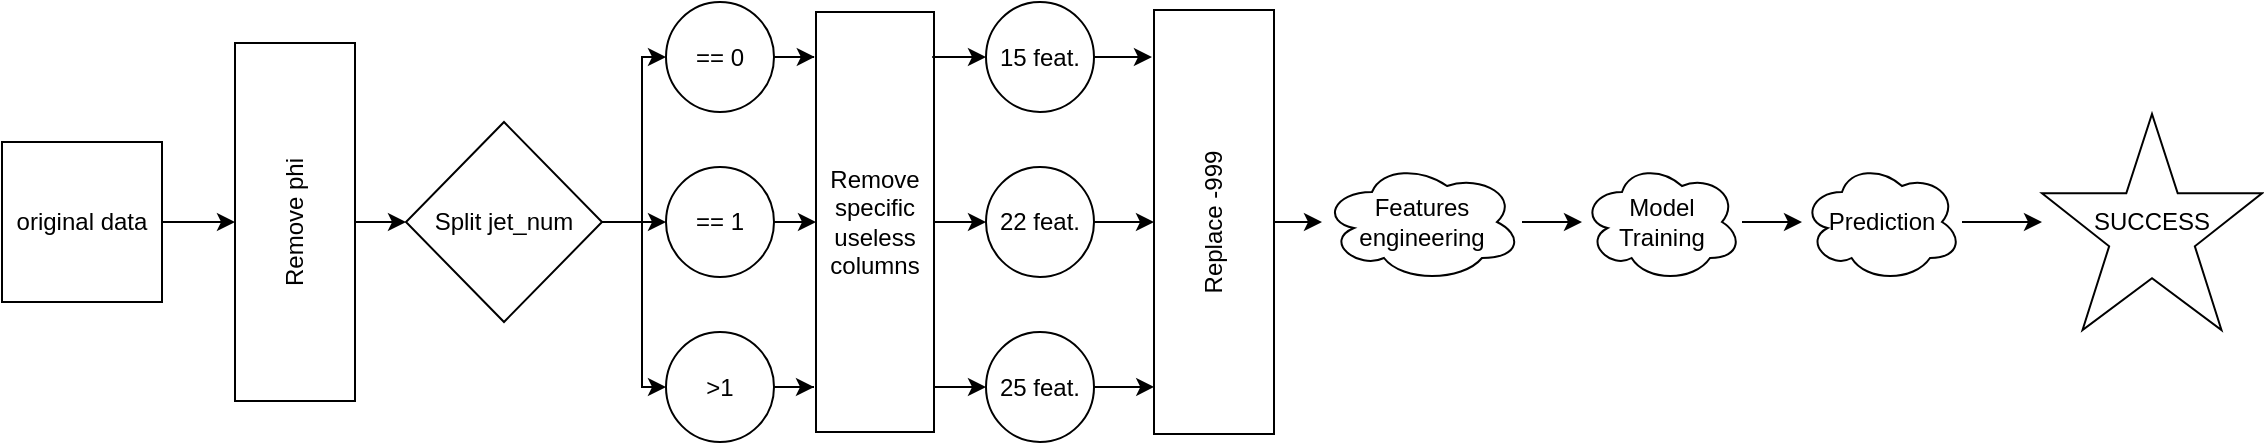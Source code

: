 <mxfile version="12.1.8" type="device" pages="1"><diagram id="ZHQZEanXvGUQIA5GQfmH" name="Page-1"><mxGraphModel dx="981" dy="512" grid="1" gridSize="10" guides="1" tooltips="1" connect="1" arrows="1" fold="1" page="1" pageScale="1" pageWidth="1169" pageHeight="827" math="0" shadow="0"><root><mxCell id="0"/><mxCell id="1" parent="0"/><mxCell id="b3OpDcLzlZzLx2VMUeYC-1" value="&lt;div&gt;original data&lt;/div&gt;" style="whiteSpace=wrap;html=1;aspect=fixed;" parent="1" vertex="1"><mxGeometry x="70" y="210" width="80" height="80" as="geometry"/></mxCell><mxCell id="b3OpDcLzlZzLx2VMUeYC-5" value="Remove phi" style="rounded=0;whiteSpace=wrap;html=1;rotation=-90;" parent="1" vertex="1"><mxGeometry x="127" y="220" width="179" height="60" as="geometry"/></mxCell><mxCell id="b3OpDcLzlZzLx2VMUeYC-10" value="" style="edgeStyle=orthogonalEdgeStyle;rounded=0;orthogonalLoop=1;jettySize=auto;html=1;exitX=1;exitY=0.5;exitDx=0;exitDy=0;" parent="1" source="b3OpDcLzlZzLx2VMUeYC-1" target="b3OpDcLzlZzLx2VMUeYC-5" edge="1"><mxGeometry relative="1" as="geometry"><mxPoint x="214.998" y="250.333" as="sourcePoint"/></mxGeometry></mxCell><mxCell id="b3OpDcLzlZzLx2VMUeYC-25" value="" style="edgeStyle=orthogonalEdgeStyle;rounded=0;orthogonalLoop=1;jettySize=auto;html=1;endArrow=classic;endFill=1;" parent="1" source="b3OpDcLzlZzLx2VMUeYC-12" target="b3OpDcLzlZzLx2VMUeYC-29" edge="1"><mxGeometry relative="1" as="geometry"><mxPoint x="719" y="250" as="targetPoint"/></mxGeometry></mxCell><mxCell id="b3OpDcLzlZzLx2VMUeYC-33" style="edgeStyle=orthogonalEdgeStyle;rounded=0;orthogonalLoop=1;jettySize=auto;html=1;entryX=0;entryY=0.5;entryDx=0;entryDy=0;endArrow=classic;endFill=1;" parent="1" source="b3OpDcLzlZzLx2VMUeYC-12" target="b3OpDcLzlZzLx2VMUeYC-28" edge="1"><mxGeometry relative="1" as="geometry"><Array as="points"><mxPoint x="390" y="250"/><mxPoint x="390" y="167"/></Array></mxGeometry></mxCell><mxCell id="b3OpDcLzlZzLx2VMUeYC-34" style="edgeStyle=orthogonalEdgeStyle;rounded=0;orthogonalLoop=1;jettySize=auto;html=1;entryX=0;entryY=0.5;entryDx=0;entryDy=0;endArrow=classic;endFill=1;" parent="1" source="b3OpDcLzlZzLx2VMUeYC-12" target="b3OpDcLzlZzLx2VMUeYC-30" edge="1"><mxGeometry relative="1" as="geometry"><Array as="points"><mxPoint x="390" y="250"/><mxPoint x="390" y="333"/></Array></mxGeometry></mxCell><mxCell id="b3OpDcLzlZzLx2VMUeYC-12" value="Split jet_num" style="rhombus;whiteSpace=wrap;html=1;" parent="1" vertex="1"><mxGeometry x="272" y="200" width="98" height="100" as="geometry"/></mxCell><mxCell id="b3OpDcLzlZzLx2VMUeYC-20" style="edgeStyle=orthogonalEdgeStyle;rounded=0;orthogonalLoop=1;jettySize=auto;html=1;" parent="1" source="b3OpDcLzlZzLx2VMUeYC-5" target="b3OpDcLzlZzLx2VMUeYC-12" edge="1"><mxGeometry relative="1" as="geometry"><mxPoint x="360.998" y="250.333" as="sourcePoint"/></mxGeometry></mxCell><mxCell id="b3OpDcLzlZzLx2VMUeYC-22" value="&lt;div&gt;Remove specific useless columns&lt;/div&gt;" style="rounded=0;whiteSpace=wrap;html=1;direction=south;" parent="1" vertex="1"><mxGeometry x="477" y="145" width="59" height="210" as="geometry"/></mxCell><mxCell id="b3OpDcLzlZzLx2VMUeYC-37" value="" style="edgeStyle=orthogonalEdgeStyle;rounded=0;orthogonalLoop=1;jettySize=auto;html=1;endArrow=classic;endFill=1;" parent="1" source="b3OpDcLzlZzLx2VMUeYC-29" target="b3OpDcLzlZzLx2VMUeYC-22" edge="1"><mxGeometry relative="1" as="geometry"/></mxCell><mxCell id="b3OpDcLzlZzLx2VMUeYC-29" value="== 1" style="ellipse;whiteSpace=wrap;html=1;aspect=fixed;direction=south;" parent="1" vertex="1"><mxGeometry x="402" y="222.5" width="54" height="55" as="geometry"/></mxCell><mxCell id="b3OpDcLzlZzLx2VMUeYC-48" style="edgeStyle=orthogonalEdgeStyle;rounded=0;orthogonalLoop=1;jettySize=auto;html=1;entryX=0.893;entryY=1.017;entryDx=0;entryDy=0;entryPerimeter=0;endArrow=classic;endFill=1;" parent="1" source="b3OpDcLzlZzLx2VMUeYC-30" target="b3OpDcLzlZzLx2VMUeYC-22" edge="1"><mxGeometry relative="1" as="geometry"/></mxCell><mxCell id="b3OpDcLzlZzLx2VMUeYC-30" value="&lt;div&gt;&amp;gt;1&lt;/div&gt;" style="ellipse;whiteSpace=wrap;html=1;aspect=fixed;" parent="1" vertex="1"><mxGeometry x="402" y="305" width="54" height="55" as="geometry"/></mxCell><mxCell id="b3OpDcLzlZzLx2VMUeYC-36" style="edgeStyle=orthogonalEdgeStyle;rounded=0;orthogonalLoop=1;jettySize=auto;html=1;endArrow=classic;endFill=1;entryX=0.107;entryY=1.01;entryDx=0;entryDy=0;entryPerimeter=0;" parent="1" source="b3OpDcLzlZzLx2VMUeYC-28" target="b3OpDcLzlZzLx2VMUeYC-22" edge="1"><mxGeometry relative="1" as="geometry"><mxPoint x="800" y="180" as="targetPoint"/></mxGeometry></mxCell><mxCell id="b3OpDcLzlZzLx2VMUeYC-28" value="&lt;div&gt;== 0&lt;/div&gt;" style="ellipse;whiteSpace=wrap;html=1;aspect=fixed;" parent="1" vertex="1"><mxGeometry x="402" y="140" width="54" height="55" as="geometry"/></mxCell><mxCell id="b3OpDcLzlZzLx2VMUeYC-43" style="edgeStyle=orthogonalEdgeStyle;rounded=0;orthogonalLoop=1;jettySize=auto;html=1;endArrow=classic;endFill=1;exitX=0.107;exitY=0.015;exitDx=0;exitDy=0;exitPerimeter=0;" parent="1" source="b3OpDcLzlZzLx2VMUeYC-22" target="b3OpDcLzlZzLx2VMUeYC-39" edge="1"><mxGeometry relative="1" as="geometry"/></mxCell><mxCell id="b3OpDcLzlZzLx2VMUeYC-49" style="edgeStyle=orthogonalEdgeStyle;rounded=0;orthogonalLoop=1;jettySize=auto;html=1;entryX=0.111;entryY=1.017;entryDx=0;entryDy=0;entryPerimeter=0;endArrow=classic;endFill=1;" parent="1" source="b3OpDcLzlZzLx2VMUeYC-39" target="b3OpDcLzlZzLx2VMUeYC-47" edge="1"><mxGeometry relative="1" as="geometry"/></mxCell><mxCell id="b3OpDcLzlZzLx2VMUeYC-39" value="&lt;div&gt;15 feat.&lt;/div&gt;" style="ellipse;whiteSpace=wrap;html=1;aspect=fixed;" parent="1" vertex="1"><mxGeometry x="562" y="140" width="54" height="55" as="geometry"/></mxCell><mxCell id="b3OpDcLzlZzLx2VMUeYC-44" value="" style="edgeStyle=orthogonalEdgeStyle;rounded=0;orthogonalLoop=1;jettySize=auto;html=1;endArrow=classic;endFill=1;" parent="1" source="b3OpDcLzlZzLx2VMUeYC-22" target="b3OpDcLzlZzLx2VMUeYC-40" edge="1"><mxGeometry relative="1" as="geometry"/></mxCell><mxCell id="b3OpDcLzlZzLx2VMUeYC-50" style="edgeStyle=orthogonalEdgeStyle;rounded=0;orthogonalLoop=1;jettySize=auto;html=1;endArrow=classic;endFill=1;" parent="1" source="b3OpDcLzlZzLx2VMUeYC-40" target="b3OpDcLzlZzLx2VMUeYC-47" edge="1"><mxGeometry relative="1" as="geometry"/></mxCell><mxCell id="b3OpDcLzlZzLx2VMUeYC-40" value="&lt;div&gt;22 feat.&lt;/div&gt;" style="ellipse;whiteSpace=wrap;html=1;aspect=fixed;" parent="1" vertex="1"><mxGeometry x="562" y="222.5" width="54" height="55" as="geometry"/></mxCell><mxCell id="b3OpDcLzlZzLx2VMUeYC-46" style="edgeStyle=orthogonalEdgeStyle;rounded=0;orthogonalLoop=1;jettySize=auto;html=1;endArrow=classic;endFill=1;exitX=0.893;exitY=0.002;exitDx=0;exitDy=0;exitPerimeter=0;" parent="1" source="b3OpDcLzlZzLx2VMUeYC-22" target="b3OpDcLzlZzLx2VMUeYC-41" edge="1"><mxGeometry relative="1" as="geometry"/></mxCell><mxCell id="b3OpDcLzlZzLx2VMUeYC-52" style="edgeStyle=orthogonalEdgeStyle;rounded=0;orthogonalLoop=1;jettySize=auto;html=1;entryX=0.889;entryY=0.998;entryDx=0;entryDy=0;entryPerimeter=0;endArrow=classic;endFill=1;" parent="1" source="b3OpDcLzlZzLx2VMUeYC-41" target="b3OpDcLzlZzLx2VMUeYC-47" edge="1"><mxGeometry relative="1" as="geometry"/></mxCell><mxCell id="b3OpDcLzlZzLx2VMUeYC-41" value="&lt;div&gt;25 feat.&lt;/div&gt;" style="ellipse;whiteSpace=wrap;html=1;aspect=fixed;" parent="1" vertex="1"><mxGeometry x="562" y="305" width="54" height="55" as="geometry"/></mxCell><mxCell id="b3OpDcLzlZzLx2VMUeYC-62" style="edgeStyle=orthogonalEdgeStyle;rounded=0;orthogonalLoop=1;jettySize=auto;html=1;endArrow=classic;endFill=1;" parent="1" source="b3OpDcLzlZzLx2VMUeYC-47" target="b3OpDcLzlZzLx2VMUeYC-54" edge="1"><mxGeometry relative="1" as="geometry"/></mxCell><mxCell id="b3OpDcLzlZzLx2VMUeYC-47" value="Replace -999" style="rounded=0;whiteSpace=wrap;html=1;direction=west;rotation=-90;" parent="1" vertex="1"><mxGeometry x="570" y="220" width="212" height="60" as="geometry"/></mxCell><mxCell id="b3OpDcLzlZzLx2VMUeYC-65" value="" style="edgeStyle=orthogonalEdgeStyle;rounded=0;orthogonalLoop=1;jettySize=auto;html=1;endArrow=classic;endFill=1;" parent="1" source="b3OpDcLzlZzLx2VMUeYC-54" target="b3OpDcLzlZzLx2VMUeYC-55" edge="1"><mxGeometry relative="1" as="geometry"/></mxCell><mxCell id="b3OpDcLzlZzLx2VMUeYC-54" value="&lt;div&gt;Features&lt;/div&gt;&lt;div&gt;engineering&lt;/div&gt;" style="ellipse;shape=cloud;whiteSpace=wrap;html=1;" parent="1" vertex="1"><mxGeometry x="730" y="220" width="100" height="60" as="geometry"/></mxCell><mxCell id="b3OpDcLzlZzLx2VMUeYC-66" value="" style="edgeStyle=orthogonalEdgeStyle;rounded=0;orthogonalLoop=1;jettySize=auto;html=1;endArrow=classic;endFill=1;" parent="1" source="b3OpDcLzlZzLx2VMUeYC-55" target="b3OpDcLzlZzLx2VMUeYC-56" edge="1"><mxGeometry relative="1" as="geometry"/></mxCell><mxCell id="b3OpDcLzlZzLx2VMUeYC-55" value="&lt;div&gt;Model Training&lt;/div&gt;" style="ellipse;shape=cloud;whiteSpace=wrap;html=1;" parent="1" vertex="1"><mxGeometry x="860" y="220" width="80" height="60" as="geometry"/></mxCell><mxCell id="b3OpDcLzlZzLx2VMUeYC-67" value="" style="edgeStyle=orthogonalEdgeStyle;rounded=0;orthogonalLoop=1;jettySize=auto;html=1;endArrow=classic;endFill=1;" parent="1" source="b3OpDcLzlZzLx2VMUeYC-56" target="b3OpDcLzlZzLx2VMUeYC-57" edge="1"><mxGeometry relative="1" as="geometry"/></mxCell><mxCell id="b3OpDcLzlZzLx2VMUeYC-56" value="Prediction" style="ellipse;shape=cloud;whiteSpace=wrap;html=1;" parent="1" vertex="1"><mxGeometry x="970" y="220" width="80" height="60" as="geometry"/></mxCell><mxCell id="b3OpDcLzlZzLx2VMUeYC-59" value="" style="group" parent="1" vertex="1" connectable="0"><mxGeometry x="1090" y="196" width="110" height="108" as="geometry"/></mxCell><mxCell id="b3OpDcLzlZzLx2VMUeYC-57" value="" style="verticalLabelPosition=bottom;verticalAlign=top;html=1;shape=mxgraph.basic.star" parent="b3OpDcLzlZzLx2VMUeYC-59" vertex="1"><mxGeometry width="110" height="108" as="geometry"/></mxCell><mxCell id="b3OpDcLzlZzLx2VMUeYC-58" value="SUCCESS" style="text;html=1;strokeColor=none;fillColor=none;align=center;verticalAlign=middle;whiteSpace=wrap;rounded=0;" parent="b3OpDcLzlZzLx2VMUeYC-59" vertex="1"><mxGeometry x="35" y="44" width="40" height="20" as="geometry"/></mxCell></root></mxGraphModel></diagram></mxfile>